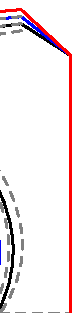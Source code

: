 %*************************************************************
%Drawing the back part of the shirt with sewing guide
%*************************************************************

inch := 2.54; % since 1 inch = 2.54; This provides the space to stich

def ParamPoints(expr t) =
	inc_neg := -1 * t * inch;
	inc_pos := t * inch;
    
	% Starting from the length
	p1 := (inc_neg+inc_neg-inch,inc_neg-inch); %double times addition in x-axis just because to allign the cloth for all sizes at right

	%from length to waist
	p2 := (h,inc_neg-inch);
	
	p3 := (h,Length - 3.81 - 5.08); % 1.5 inch for the back neck + 2 inches for creating space for L,M,S
	
	p4 := (n,Length + inc_pos +inch);
	
	p5 := (-(Shoulder-inc_neg-inc_neg)-inch,Length + inc_pos - inch +inch); %First inch is for the creating a wedge second is for sewing space in ypart
	
	p6 := (-(Shoulder-inc_neg-inc_neg)-inch,((ShoulderToWaist - ArmHole) + (NeckToHip - ShoulderToWaist) + ((2/3)* ArmHole)));
	
	p7 := (-(c-inc_neg-inc_neg)-inch,(ShoulderToWaist - ArmHole) + (NeckToHip - ShoulderToWaist) +5.08); % 8 inch + 8 inch addition is because of the distance between waist and chest and hip and waist
	
	p8 := ((h-w) + (inc_neg+inc_neg)-inch,(NeckToHip - ShoulderToWaist) + inc_pos); 
	
enddef;

%================================================================================
def sewSpace(expr t) =
	inc_neg := -1 * t * inch;
	inc_pos := t * inch;
	s1 := (inc_neg+inc_neg,inc_neg);
	s2 := (h,inc_neg);
	
	s3 := (n,Length + inc_pos);
	s4 := (-(Shoulder-inc_neg-inc_neg),Length + inc_pos - inch);
	s5 := (-(Shoulder-inc_neg-inc_neg),(ShoulderToWaist - ArmHole) + (NeckToHip - ShoulderToWaist) + ((2/3)* ArmHole));
	s6 := (-(c-inc_neg-inc_neg),(ShoulderToWaist - ArmHole) + (NeckToHip - ShoulderToWaist) +5.08);
	s7 := ((h-w) + (inc_neg+inc_neg),(NeckToHip - ShoulderToWaist) + inc_pos);
	
enddef;
%===============================================================================

%========================================		
% Entering the measurements in cm
%========================================
Neck := 30.385;
Waist := 69.29;
Chest := 86.36;
Hip := 101.6;
Length := 101.6;
Shoulder := 8.382; % This is of 1 side taking from the neck to the end of shoulder
ArmHole := 17.78; % it is taken from the back side
ShoulderToWaist := 65.32;
NeckToHip := 90.0;

%========================================
%scaling to quarter portion
%========================================
n := Neck/4;
w := Waist/4;
c := Chest/4;
h := Hip/4;
a := 45; % angle of cutting from neck to shoulders

%========================================
beginfig(1)
	pair p[],s[];
	pickup pencircle scaled 1bp;
	for t=0 step 1 until 2:
		ParamPoints(t);
		sewSpace(t);
		path back,sewOne,sewTwo;
		
		back := p1--p2..p3--p4{dir a}--p5..p6..p7{curl 0}...p8 rotated 2..p1;
		sewOne := s1--s2;
		sewTwo := s3--s4..s5..s6{curl 0}..s7..s1;
		
		if t=0:
			draw back withcolor black;
			
		elseif t=1:
			draw back withcolor blue;
					
		else:
			draw back withcolor red;
			
		fi;
		
		draw sewOne dashed evenly withcolor .5(black+white);
		draw sewTwo dashed evenly withcolor .5(black+white);
		
	endfor
	

endfig;
end;
		
	


